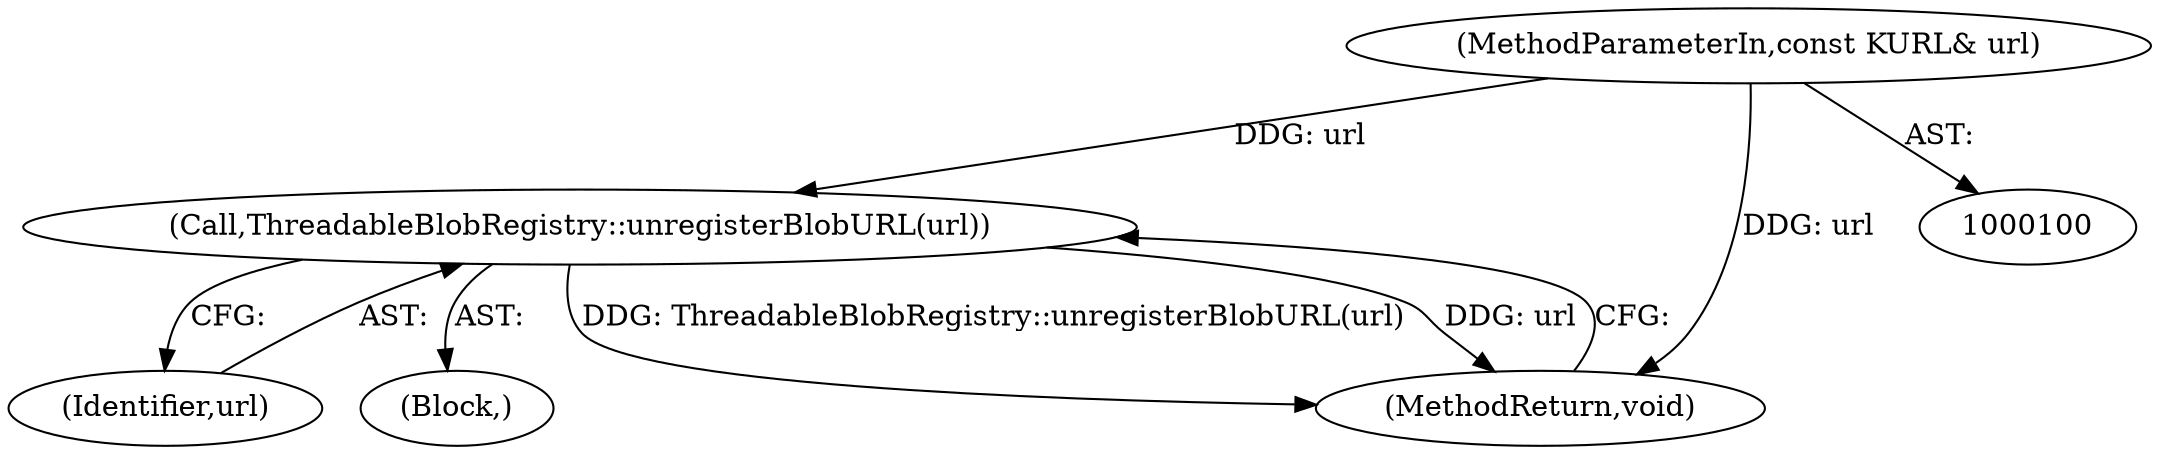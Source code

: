 digraph "1_Chrome_d0c31f0342cefc46a3b3d80359a9779d044d4c0d_3@API" {
"1000103" [label="(Call,ThreadableBlobRegistry::unregisterBlobURL(url))"];
"1000101" [label="(MethodParameterIn,const KURL& url)"];
"1000104" [label="(Identifier,url)"];
"1000102" [label="(Block,)"];
"1000103" [label="(Call,ThreadableBlobRegistry::unregisterBlobURL(url))"];
"1000105" [label="(MethodReturn,void)"];
"1000101" [label="(MethodParameterIn,const KURL& url)"];
"1000103" -> "1000102"  [label="AST: "];
"1000103" -> "1000104"  [label="CFG: "];
"1000104" -> "1000103"  [label="AST: "];
"1000105" -> "1000103"  [label="CFG: "];
"1000103" -> "1000105"  [label="DDG: ThreadableBlobRegistry::unregisterBlobURL(url)"];
"1000103" -> "1000105"  [label="DDG: url"];
"1000101" -> "1000103"  [label="DDG: url"];
"1000101" -> "1000100"  [label="AST: "];
"1000101" -> "1000105"  [label="DDG: url"];
}
